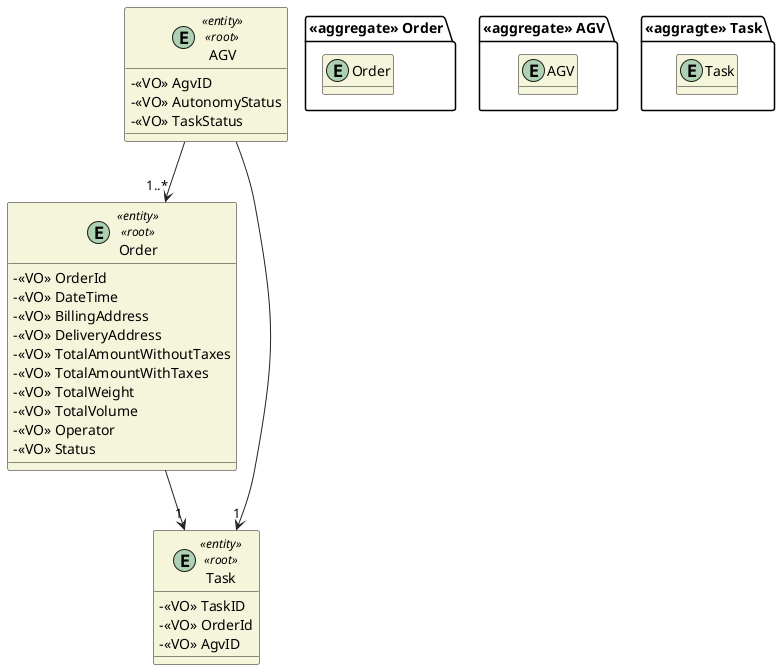 @startuml

skinparam classAttributeIconSize 0
hide empty attributes
skinparam classBackgroundColor beige
skinparam ArrowColor #222222

package "<<aggregate>> Order" {
    entity Order
}

package "<<aggregate>> AGV" {
    entity AGV
}

package "<<aggragte>> Task" {
    entity Task
}

entity Order <<entity>> <<root>> {
    -<<VO>> OrderId /'automatically generated'/
    -<<VO>> DateTime /'automatically generated na hora do registo do sistema'/
    -<<VO>> BillingAddress
    -<<VO>> DeliveryAddress
    -<<VO>> TotalAmountWithoutTaxes
    -<<VO>> TotalAmountWithTaxes
    -<<VO>> TotalWeight
    -<<VO>> TotalVolume
    -<<VO>> Operator
    -<<VO>> Status /'(CONFIRM WITH CLIENT: registered, payment pending, being prepared on the warehouse, dispatched, delivered by carrier, received by customer)'/
}

entity AGV <<entity>> <<root>> {
    - <<VO>> AgvID
    - <<VO>> AutonomyStatus /' number of hours left until it runs out of battery '/
    - <<VO>> TaskStatus /' free charging or occupied '/
}

entity Task <<entity>> <<root>>{
    - <<VO>> TaskID
    - <<VO>> OrderId
    - <<VO>> AgvID
}

AGV --> "1..*" Order
Order --> "1" Task
AGV --> "1" Task



@enduml